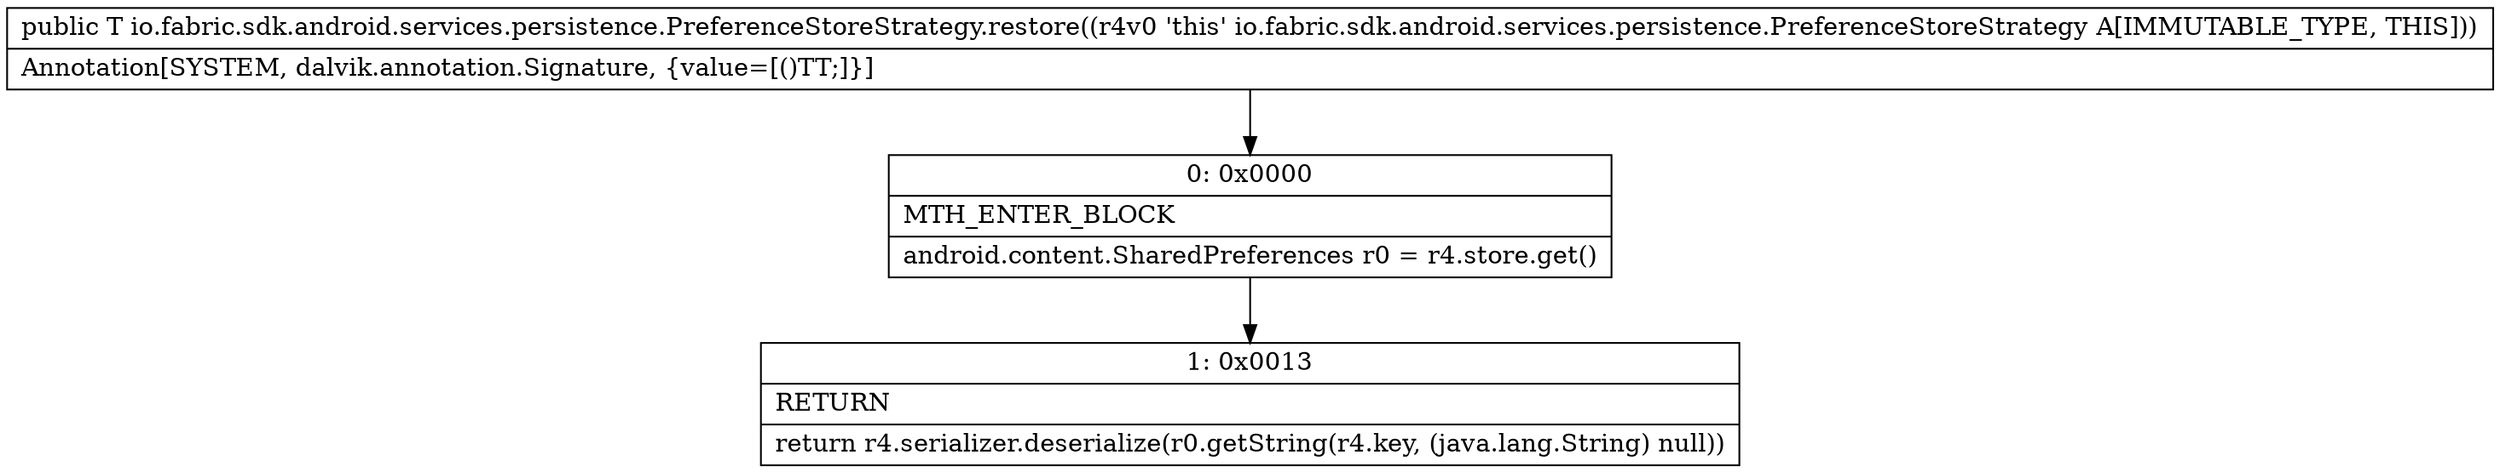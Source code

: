 digraph "CFG forio.fabric.sdk.android.services.persistence.PreferenceStoreStrategy.restore()Ljava\/lang\/Object;" {
Node_0 [shape=record,label="{0\:\ 0x0000|MTH_ENTER_BLOCK\l|android.content.SharedPreferences r0 = r4.store.get()\l}"];
Node_1 [shape=record,label="{1\:\ 0x0013|RETURN\l|return r4.serializer.deserialize(r0.getString(r4.key, (java.lang.String) null))\l}"];
MethodNode[shape=record,label="{public T io.fabric.sdk.android.services.persistence.PreferenceStoreStrategy.restore((r4v0 'this' io.fabric.sdk.android.services.persistence.PreferenceStoreStrategy A[IMMUTABLE_TYPE, THIS]))  | Annotation[SYSTEM, dalvik.annotation.Signature, \{value=[()TT;]\}]\l}"];
MethodNode -> Node_0;
Node_0 -> Node_1;
}

